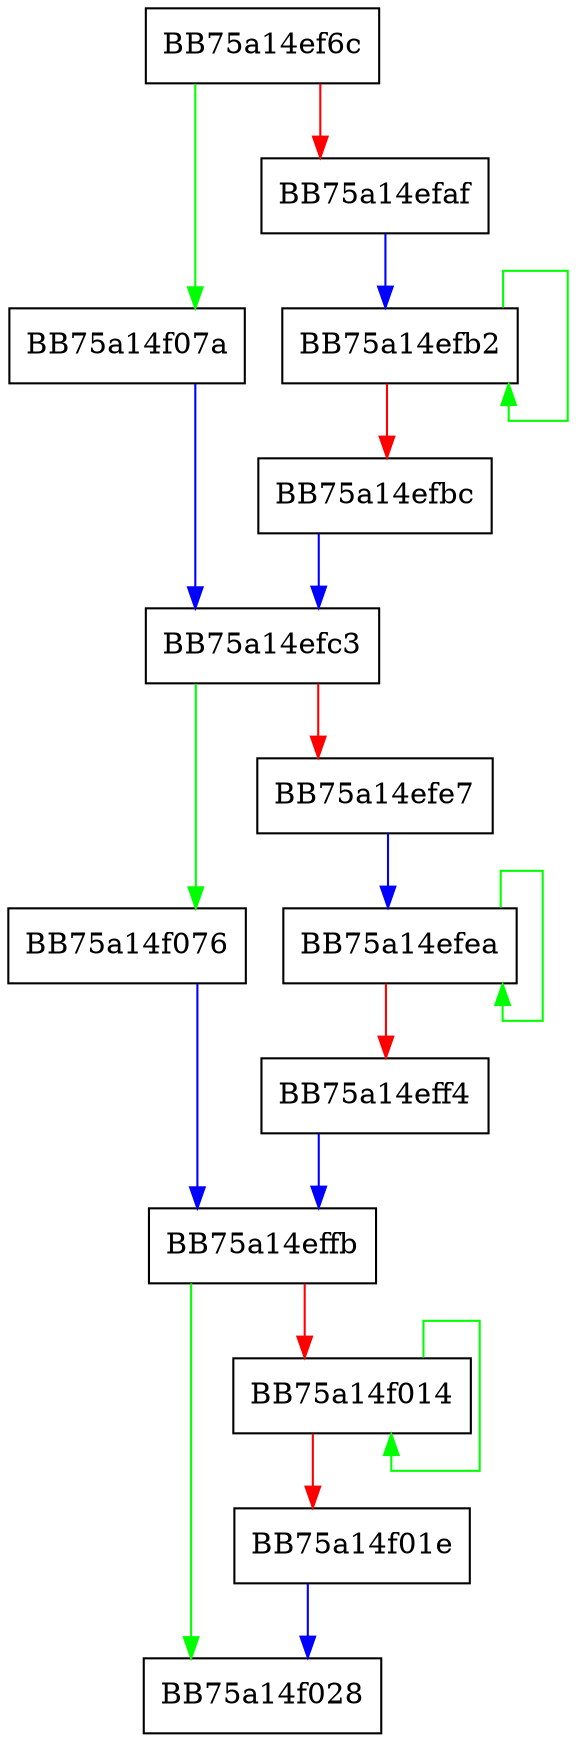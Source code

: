 digraph McTemplateU0zzz_MPEventWriteTransfer {
  node [shape="box"];
  graph [splines=ortho];
  BB75a14ef6c -> BB75a14f07a [color="green"];
  BB75a14ef6c -> BB75a14efaf [color="red"];
  BB75a14efaf -> BB75a14efb2 [color="blue"];
  BB75a14efb2 -> BB75a14efb2 [color="green"];
  BB75a14efb2 -> BB75a14efbc [color="red"];
  BB75a14efbc -> BB75a14efc3 [color="blue"];
  BB75a14efc3 -> BB75a14f076 [color="green"];
  BB75a14efc3 -> BB75a14efe7 [color="red"];
  BB75a14efe7 -> BB75a14efea [color="blue"];
  BB75a14efea -> BB75a14efea [color="green"];
  BB75a14efea -> BB75a14eff4 [color="red"];
  BB75a14eff4 -> BB75a14effb [color="blue"];
  BB75a14effb -> BB75a14f028 [color="green"];
  BB75a14effb -> BB75a14f014 [color="red"];
  BB75a14f014 -> BB75a14f014 [color="green"];
  BB75a14f014 -> BB75a14f01e [color="red"];
  BB75a14f01e -> BB75a14f028 [color="blue"];
  BB75a14f076 -> BB75a14effb [color="blue"];
  BB75a14f07a -> BB75a14efc3 [color="blue"];
}